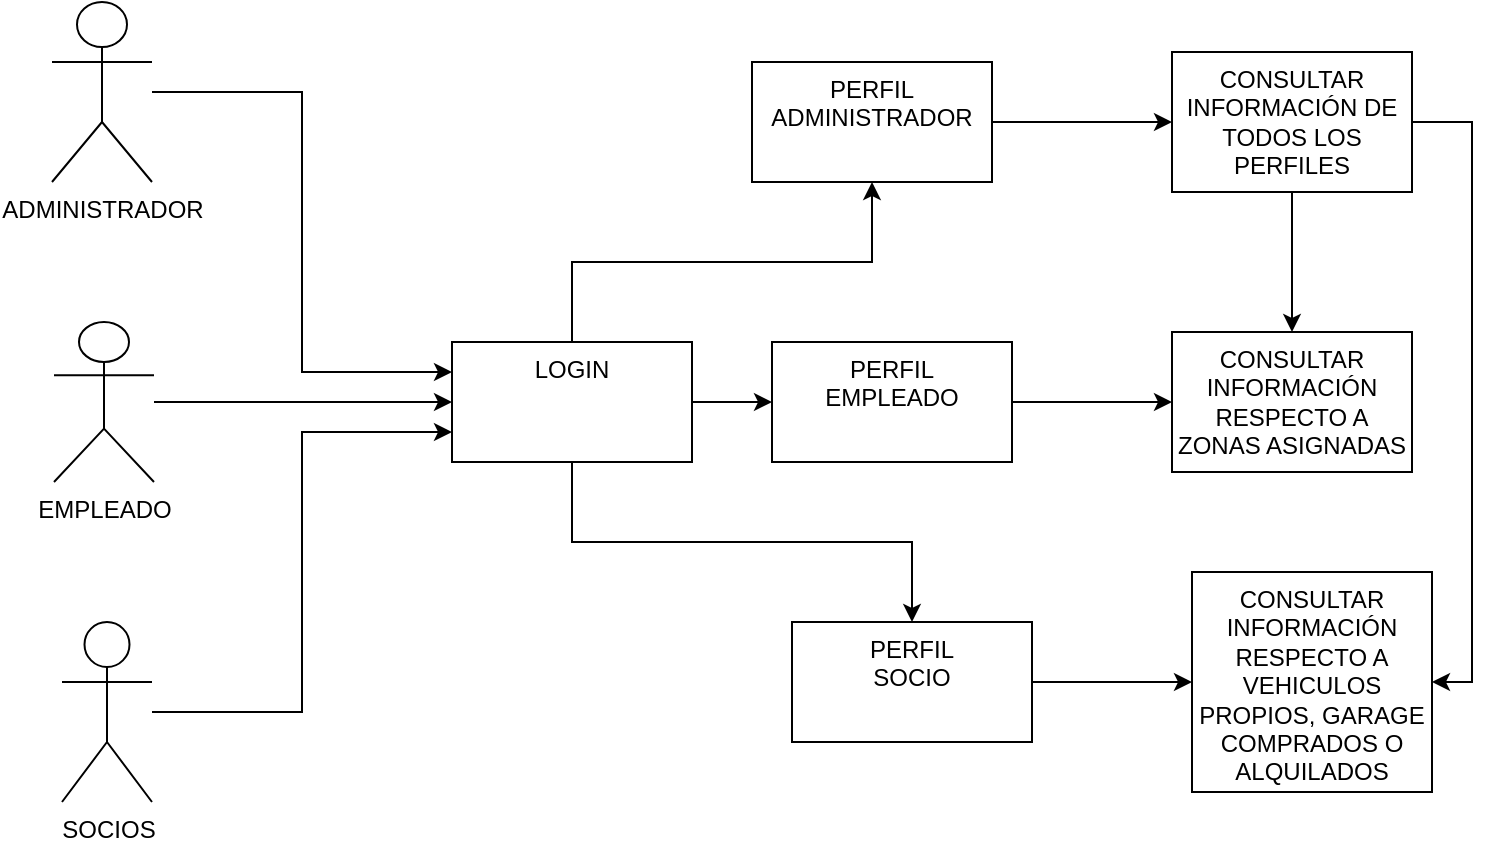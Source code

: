<mxfile version="27.2.0">
  <diagram name="Página-1" id="u4KijUa-lDzRMTUY8B-m">
    <mxGraphModel dx="1111" dy="507" grid="1" gridSize="10" guides="1" tooltips="1" connect="1" arrows="1" fold="1" page="1" pageScale="1" pageWidth="827" pageHeight="1169" math="0" shadow="0">
      <root>
        <mxCell id="0" />
        <mxCell id="1" parent="0" />
        <mxCell id="iSULppbHvjVFCTWSFCjz-2" value="" style="edgeStyle=orthogonalEdgeStyle;rounded=0;orthogonalLoop=1;jettySize=auto;html=1;entryX=0;entryY=0.25;entryDx=0;entryDy=0;" edge="1" parent="1" source="Bm8n5IIDeTcA_Pz968ki-1" target="iSULppbHvjVFCTWSFCjz-1">
          <mxGeometry relative="1" as="geometry" />
        </mxCell>
        <mxCell id="Bm8n5IIDeTcA_Pz968ki-1" value="ADMINISTRADOR" style="shape=umlActor;verticalLabelPosition=bottom;verticalAlign=top;html=1;outlineConnect=0;" parent="1" vertex="1">
          <mxGeometry x="80" y="50" width="50" height="90" as="geometry" />
        </mxCell>
        <mxCell id="iSULppbHvjVFCTWSFCjz-3" style="edgeStyle=orthogonalEdgeStyle;rounded=0;orthogonalLoop=1;jettySize=auto;html=1;entryX=0;entryY=0.5;entryDx=0;entryDy=0;" edge="1" parent="1" source="Bm8n5IIDeTcA_Pz968ki-2" target="iSULppbHvjVFCTWSFCjz-1">
          <mxGeometry relative="1" as="geometry" />
        </mxCell>
        <mxCell id="Bm8n5IIDeTcA_Pz968ki-2" value="EMPLEADO" style="shape=umlActor;verticalLabelPosition=bottom;verticalAlign=top;html=1;outlineConnect=0;" parent="1" vertex="1">
          <mxGeometry x="81" y="210" width="50" height="80" as="geometry" />
        </mxCell>
        <mxCell id="iSULppbHvjVFCTWSFCjz-4" style="edgeStyle=orthogonalEdgeStyle;rounded=0;orthogonalLoop=1;jettySize=auto;html=1;entryX=0;entryY=0.75;entryDx=0;entryDy=0;" edge="1" parent="1" source="Bm8n5IIDeTcA_Pz968ki-3" target="iSULppbHvjVFCTWSFCjz-1">
          <mxGeometry relative="1" as="geometry" />
        </mxCell>
        <mxCell id="Bm8n5IIDeTcA_Pz968ki-3" value="SOCIOS" style="shape=umlActor;verticalLabelPosition=bottom;verticalAlign=top;html=1;outlineConnect=0;" parent="1" vertex="1">
          <mxGeometry x="85" y="360" width="45" height="90" as="geometry" />
        </mxCell>
        <mxCell id="iSULppbHvjVFCTWSFCjz-8" value="" style="edgeStyle=orthogonalEdgeStyle;rounded=0;orthogonalLoop=1;jettySize=auto;html=1;exitX=0.5;exitY=0;exitDx=0;exitDy=0;" edge="1" parent="1" source="iSULppbHvjVFCTWSFCjz-1" target="iSULppbHvjVFCTWSFCjz-7">
          <mxGeometry relative="1" as="geometry">
            <mxPoint x="330" y="210" as="sourcePoint" />
          </mxGeometry>
        </mxCell>
        <mxCell id="iSULppbHvjVFCTWSFCjz-10" value="" style="edgeStyle=orthogonalEdgeStyle;rounded=0;orthogonalLoop=1;jettySize=auto;html=1;" edge="1" parent="1" source="iSULppbHvjVFCTWSFCjz-1" target="iSULppbHvjVFCTWSFCjz-9">
          <mxGeometry relative="1" as="geometry" />
        </mxCell>
        <mxCell id="iSULppbHvjVFCTWSFCjz-12" value="" style="edgeStyle=orthogonalEdgeStyle;rounded=0;orthogonalLoop=1;jettySize=auto;html=1;exitX=0.5;exitY=1;exitDx=0;exitDy=0;" edge="1" parent="1" source="iSULppbHvjVFCTWSFCjz-1" target="iSULppbHvjVFCTWSFCjz-11">
          <mxGeometry relative="1" as="geometry" />
        </mxCell>
        <mxCell id="iSULppbHvjVFCTWSFCjz-1" value="LOGIN" style="whiteSpace=wrap;html=1;verticalAlign=top;" vertex="1" parent="1">
          <mxGeometry x="280" y="220" width="120" height="60" as="geometry" />
        </mxCell>
        <mxCell id="iSULppbHvjVFCTWSFCjz-18" value="" style="edgeStyle=orthogonalEdgeStyle;rounded=0;orthogonalLoop=1;jettySize=auto;html=1;" edge="1" parent="1" source="iSULppbHvjVFCTWSFCjz-7" target="iSULppbHvjVFCTWSFCjz-16">
          <mxGeometry relative="1" as="geometry" />
        </mxCell>
        <mxCell id="iSULppbHvjVFCTWSFCjz-7" value="PERFIL&lt;div&gt;ADMINISTRADOR&lt;/div&gt;" style="whiteSpace=wrap;html=1;verticalAlign=top;" vertex="1" parent="1">
          <mxGeometry x="430" y="80" width="120" height="60" as="geometry" />
        </mxCell>
        <mxCell id="iSULppbHvjVFCTWSFCjz-17" value="" style="edgeStyle=orthogonalEdgeStyle;rounded=0;orthogonalLoop=1;jettySize=auto;html=1;" edge="1" parent="1" source="iSULppbHvjVFCTWSFCjz-9" target="iSULppbHvjVFCTWSFCjz-15">
          <mxGeometry relative="1" as="geometry" />
        </mxCell>
        <mxCell id="iSULppbHvjVFCTWSFCjz-9" value="PERFIL&lt;div&gt;EMPLEADO&lt;/div&gt;" style="whiteSpace=wrap;html=1;verticalAlign=top;" vertex="1" parent="1">
          <mxGeometry x="440" y="220" width="120" height="60" as="geometry" />
        </mxCell>
        <mxCell id="iSULppbHvjVFCTWSFCjz-14" value="" style="edgeStyle=orthogonalEdgeStyle;rounded=0;orthogonalLoop=1;jettySize=auto;html=1;" edge="1" parent="1" source="iSULppbHvjVFCTWSFCjz-11" target="iSULppbHvjVFCTWSFCjz-13">
          <mxGeometry relative="1" as="geometry" />
        </mxCell>
        <mxCell id="iSULppbHvjVFCTWSFCjz-11" value="PERFIL&lt;div&gt;SOCIO&lt;/div&gt;" style="whiteSpace=wrap;html=1;verticalAlign=top;" vertex="1" parent="1">
          <mxGeometry x="450" y="360" width="120" height="60" as="geometry" />
        </mxCell>
        <mxCell id="iSULppbHvjVFCTWSFCjz-13" value="CONSULTAR INFORMACIÓN RESPECTO A VEHICULOS PROPIOS, GARAGE COMPRADOS O ALQUILADOS" style="whiteSpace=wrap;html=1;verticalAlign=top;" vertex="1" parent="1">
          <mxGeometry x="650" y="335" width="120" height="110" as="geometry" />
        </mxCell>
        <mxCell id="iSULppbHvjVFCTWSFCjz-15" value="CONSULTAR INFORMACIÓN&lt;div&gt;RESPECTO A ZONAS ASIGNADAS&lt;/div&gt;" style="whiteSpace=wrap;html=1;verticalAlign=top;" vertex="1" parent="1">
          <mxGeometry x="640" y="215" width="120" height="70" as="geometry" />
        </mxCell>
        <mxCell id="iSULppbHvjVFCTWSFCjz-19" value="" style="edgeStyle=orthogonalEdgeStyle;rounded=0;orthogonalLoop=1;jettySize=auto;html=1;" edge="1" parent="1" source="iSULppbHvjVFCTWSFCjz-16" target="iSULppbHvjVFCTWSFCjz-15">
          <mxGeometry relative="1" as="geometry" />
        </mxCell>
        <mxCell id="iSULppbHvjVFCTWSFCjz-20" style="edgeStyle=orthogonalEdgeStyle;rounded=0;orthogonalLoop=1;jettySize=auto;html=1;entryX=1;entryY=0.5;entryDx=0;entryDy=0;" edge="1" parent="1" source="iSULppbHvjVFCTWSFCjz-16" target="iSULppbHvjVFCTWSFCjz-13">
          <mxGeometry relative="1" as="geometry">
            <Array as="points">
              <mxPoint x="790" y="110" />
              <mxPoint x="790" y="390" />
            </Array>
          </mxGeometry>
        </mxCell>
        <mxCell id="iSULppbHvjVFCTWSFCjz-16" value="CONSULTAR INFORMACIÓN DE TODOS LOS PERFILES" style="whiteSpace=wrap;html=1;verticalAlign=top;" vertex="1" parent="1">
          <mxGeometry x="640" y="75" width="120" height="70" as="geometry" />
        </mxCell>
      </root>
    </mxGraphModel>
  </diagram>
</mxfile>
